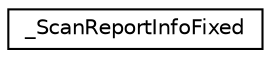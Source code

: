 digraph "Graphical Class Hierarchy"
{
  edge [fontname="Helvetica",fontsize="10",labelfontname="Helvetica",labelfontsize="10"];
  node [fontname="Helvetica",fontsize="10",shape=record];
  rankdir="LR";
  Node1 [label="_ScanReportInfoFixed",height=0.2,width=0.4,color="black", fillcolor="white", style="filled",URL="$struct___scan_report_info_fixed.html"];
}
